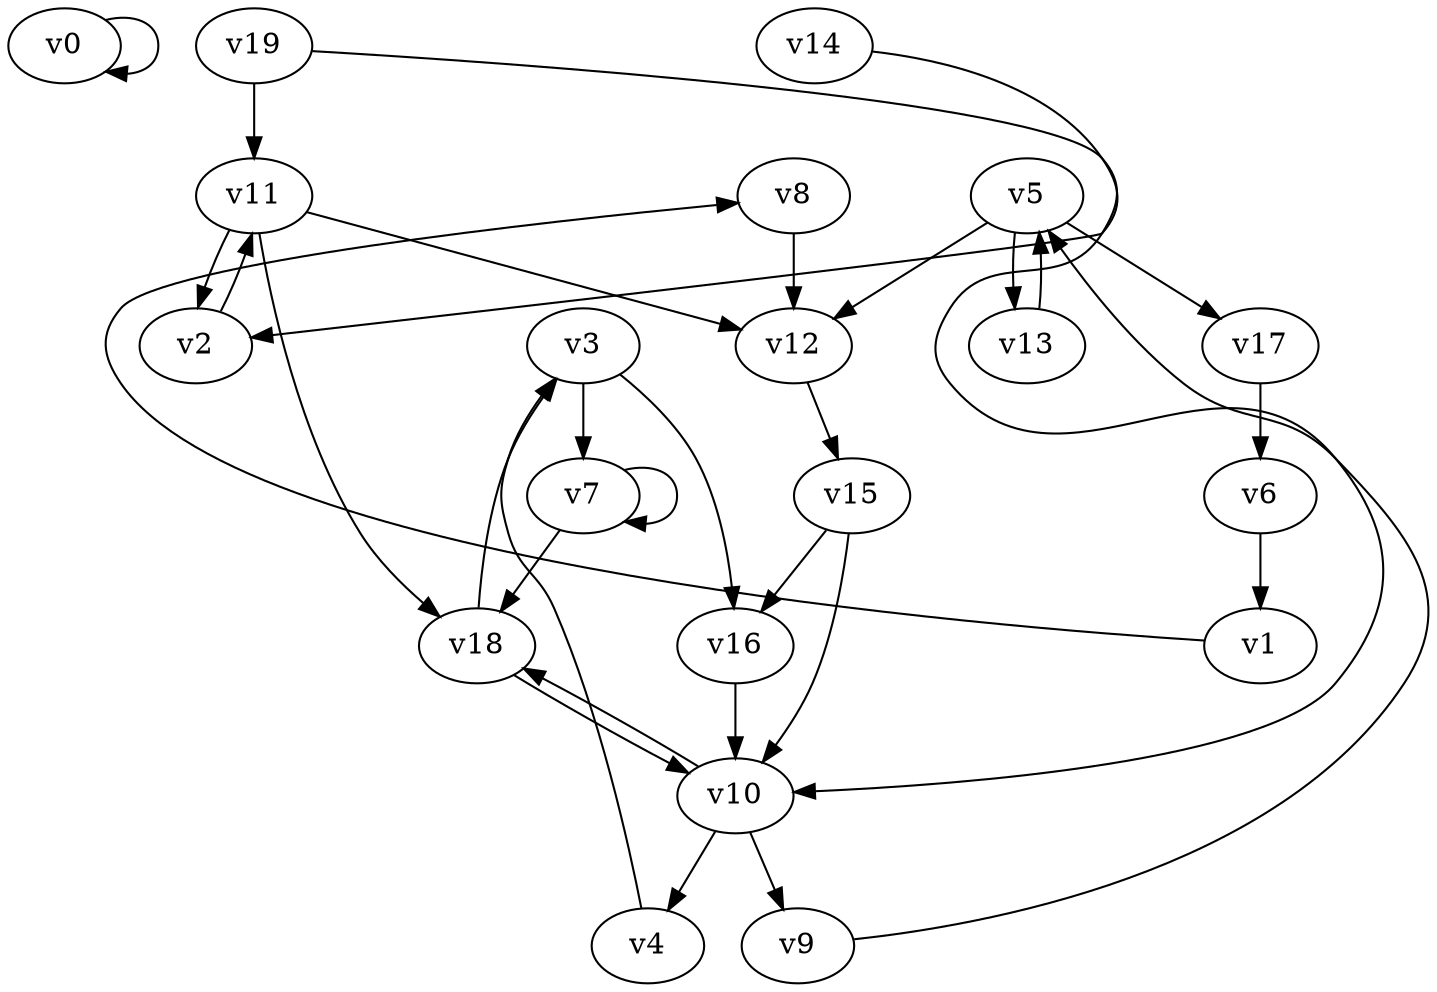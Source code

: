 // Benchmark game 24 - 20 vertices
// time_bound: 8
// targets: v1
digraph G {
    v0 [name="v0", player=0];
    v1 [name="v1", player=1, target=1];
    v2 [name="v2", player=1];
    v3 [name="v3", player=0];
    v4 [name="v4", player=1];
    v5 [name="v5", player=0];
    v6 [name="v6", player=0];
    v7 [name="v7", player=0];
    v8 [name="v8", player=1];
    v9 [name="v9", player=1];
    v10 [name="v10", player=1];
    v11 [name="v11", player=1];
    v12 [name="v12", player=1];
    v13 [name="v13", player=1];
    v14 [name="v14", player=1];
    v15 [name="v15", player=1];
    v16 [name="v16", player=0];
    v17 [name="v17", player=0];
    v18 [name="v18", player=1];
    v19 [name="v19", player=0];

    v0 -> v0;
    v1 -> v8 [constraint="t < 13"];
    v2 -> v11;
    v3 -> v7;
    v4 -> v3 [constraint="t >= 3"];
    v5 -> v17;
    v6 -> v1;
    v7 -> v7;
    v8 -> v12;
    v9 -> v5 [constraint="t mod 4 == 2"];
    v10 -> v18 [constraint="t mod 4 == 1"];
    v11 -> v18;
    v12 -> v15;
    v13 -> v5;
    v14 -> v2 [constraint="t mod 3 == 0"];
    v15 -> v16;
    v16 -> v10;
    v17 -> v6;
    v18 -> v10;
    v19 -> v10 [constraint="t >= 5"];
    v3 -> v16;
    v11 -> v2;
    v11 -> v12;
    v18 -> v3;
    v10 -> v9;
    v10 -> v4;
    v5 -> v13;
    v15 -> v10;
    v19 -> v11;
    v7 -> v18;
    v5 -> v12;
}

